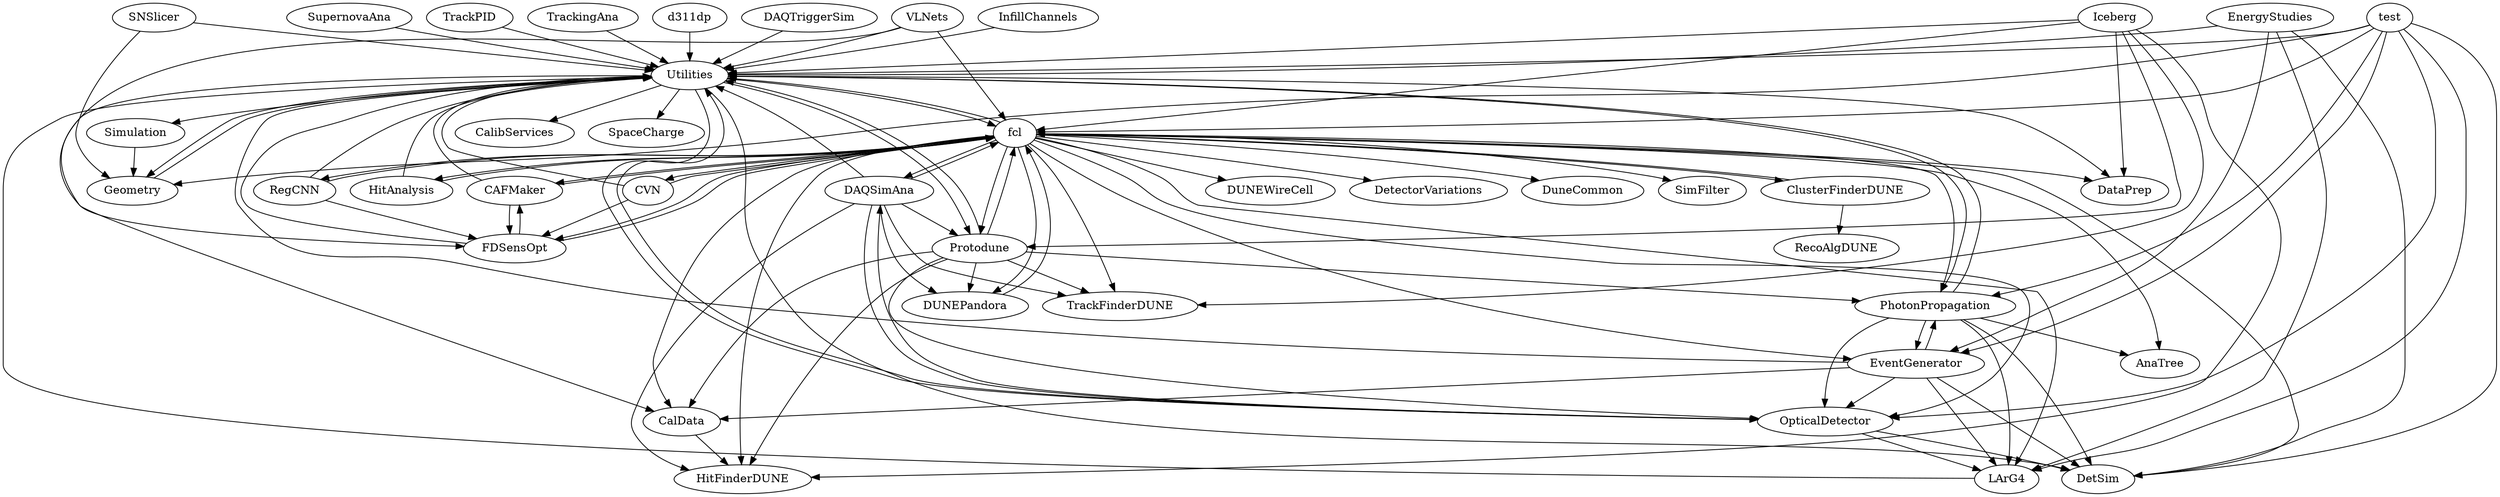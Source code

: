 digraph G {
d311dp -> Utilities
CAFMaker -> FDSensOpt
CAFMaker -> Utilities
CAFMaker -> fcl
CVN -> FDSensOpt
CVN -> Utilities
CVN -> fcl
CalData -> HitFinderDUNE
ClusterFinderDUNE -> RecoAlgDUNE
ClusterFinderDUNE -> fcl
DAQSimAna -> DUNEPandora
DAQSimAna -> HitFinderDUNE
DAQSimAna -> OpticalDetector
DAQSimAna -> Protodune
DAQSimAna -> TrackFinderDUNE
DAQSimAna -> Utilities
DAQSimAna -> fcl
DAQTriggerSim -> Utilities
DUNEPandora -> fcl
EnergyStudies -> DetSim
EnergyStudies -> EventGenerator
EnergyStudies -> LArG4
EnergyStudies -> Utilities
EventGenerator -> CalData
EventGenerator -> DetSim
EventGenerator -> LArG4
EventGenerator -> OpticalDetector
EventGenerator -> PhotonPropagation
EventGenerator -> Utilities
FDSensOpt -> CAFMaker
FDSensOpt -> Utilities
FDSensOpt -> fcl
Geometry -> Utilities
HitAnalysis -> Utilities
HitAnalysis -> fcl
Iceberg -> DataPrep
Iceberg -> HitFinderDUNE
Iceberg -> Protodune
Iceberg -> TrackFinderDUNE
Iceberg -> Utilities
Iceberg -> fcl
InfillChannels -> Utilities
LArG4 -> Utilities
OpticalDetector -> DAQSimAna
OpticalDetector -> DetSim
OpticalDetector -> LArG4
OpticalDetector -> Utilities
PhotonPropagation -> AnaTree
PhotonPropagation -> DetSim
PhotonPropagation -> EventGenerator
PhotonPropagation -> LArG4
PhotonPropagation -> OpticalDetector
PhotonPropagation -> Utilities
Protodune -> CalData
Protodune -> DUNEPandora
Protodune -> HitFinderDUNE
Protodune -> OpticalDetector
Protodune -> PhotonPropagation
Protodune -> TrackFinderDUNE
Protodune -> Utilities
Protodune -> fcl
RegCNN -> FDSensOpt
RegCNN -> Utilities
RegCNN -> fcl
SNSlicer -> Geometry
SNSlicer -> Utilities
Simulation -> Geometry
SupernovaAna -> Utilities
TrackPID -> Utilities
TrackingAna -> Utilities
Utilities -> CalData
Utilities -> CalibServices
Utilities -> DataPrep
Utilities -> DetSim
Utilities -> Geometry
Utilities -> OpticalDetector
Utilities -> PhotonPropagation
Utilities -> Protodune
Utilities -> Simulation
Utilities -> SpaceCharge
Utilities -> fcl
VLNets -> FDSensOpt
VLNets -> Utilities
VLNets -> fcl
fcl -> AnaTree
fcl -> CAFMaker
fcl -> CVN
fcl -> CalData
fcl -> ClusterFinderDUNE
fcl -> DAQSimAna
fcl -> DUNEPandora
fcl -> DUNEWireCell
fcl -> DataPrep
fcl -> DetSim
fcl -> DetectorVariations
fcl -> DuneCommon
fcl -> EventGenerator
fcl -> FDSensOpt
fcl -> HitAnalysis
fcl -> HitFinderDUNE
fcl -> LArG4
fcl -> OpticalDetector
fcl -> PhotonPropagation
fcl -> Protodune
fcl -> RegCNN
fcl -> SimFilter
fcl -> TrackFinderDUNE
fcl -> Utilities
test -> DetSim
test -> EventGenerator
test -> Geometry
test -> LArG4
test -> OpticalDetector
test -> PhotonPropagation
test -> Utilities
test -> fcl
}
